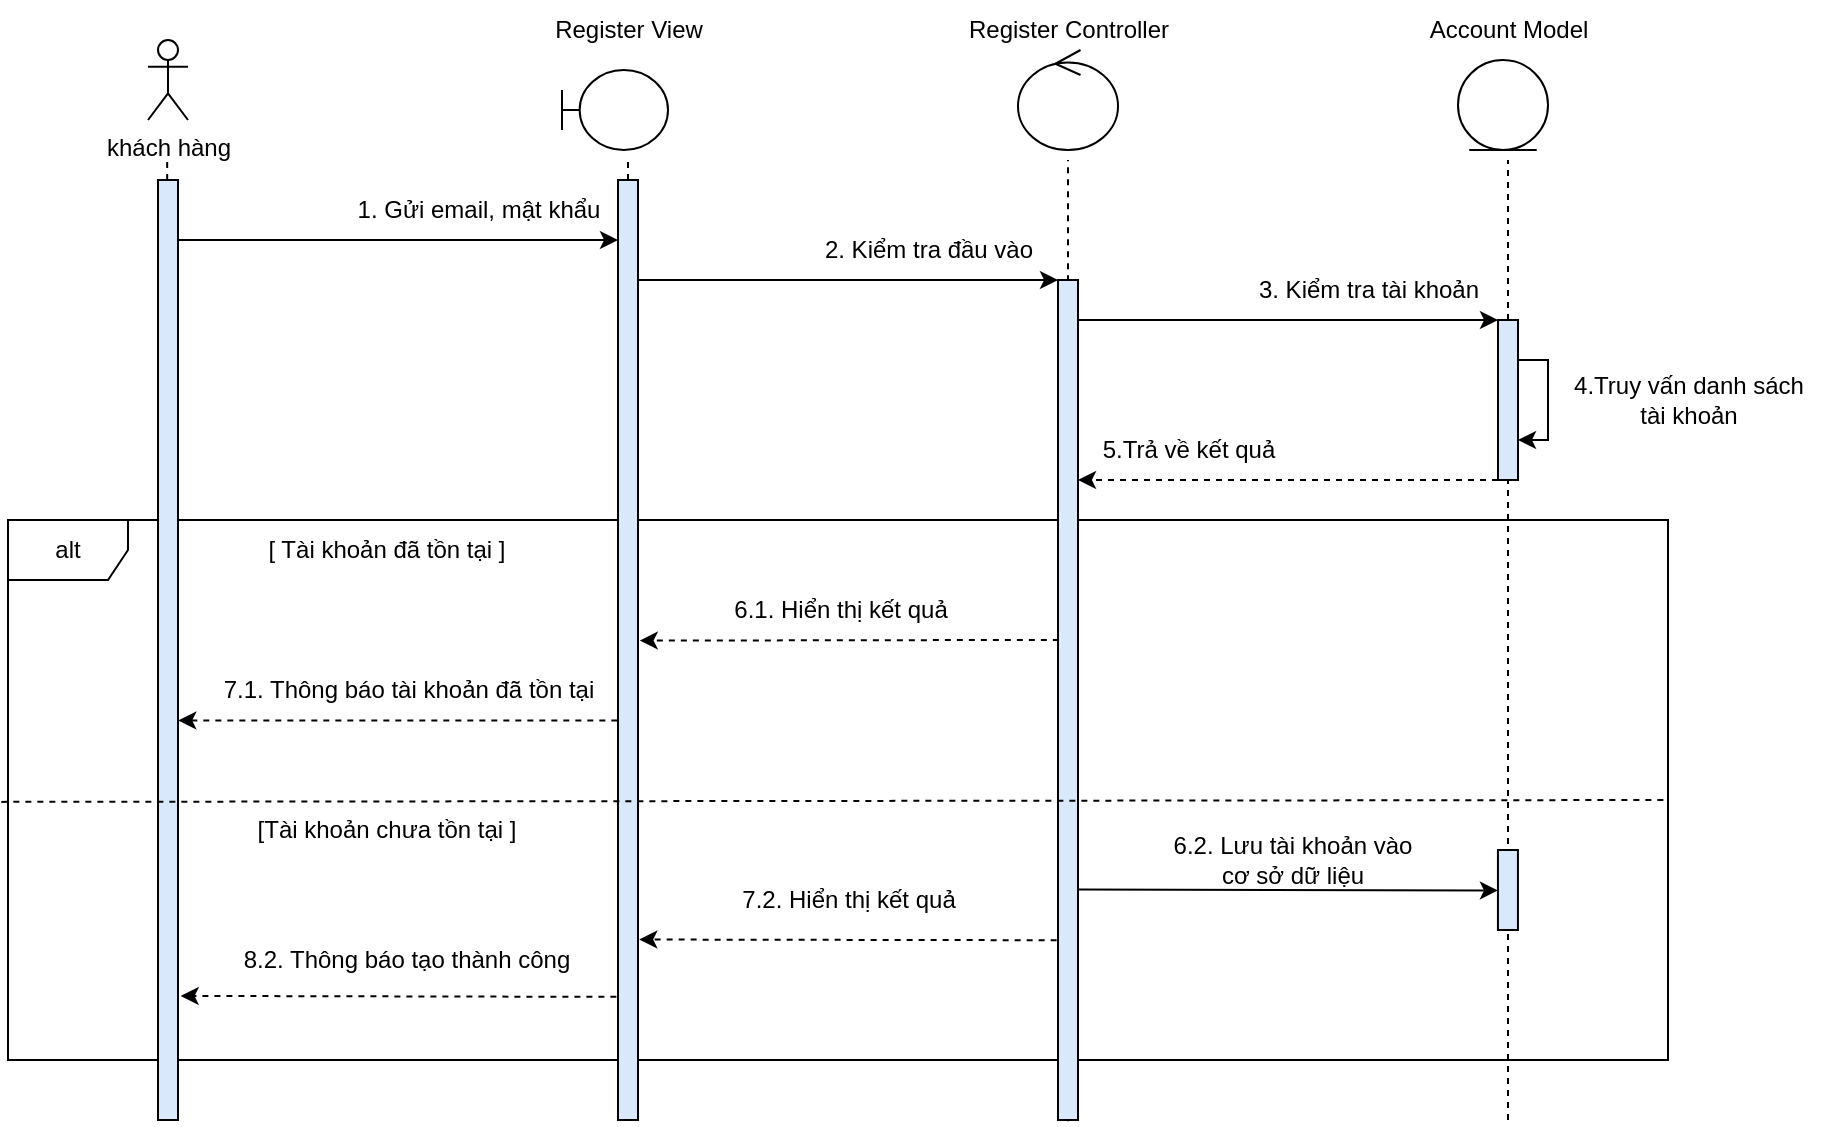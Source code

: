 <mxfile version="16.5.1" type="device"><diagram id="z_VHdsK_1W_BADC8lgrM" name="Trang-1"><mxGraphModel dx="1102" dy="905" grid="1" gridSize="10" guides="1" tooltips="1" connect="1" arrows="1" fold="1" page="1" pageScale="1" pageWidth="827" pageHeight="1169" math="0" shadow="0"><root><mxCell id="0"/><mxCell id="1" parent="0"/><mxCell id="eqnZCZFhORYawtK7Wv2o-11" value="alt" style="shape=umlFrame;whiteSpace=wrap;html=1;" parent="1" vertex="1"><mxGeometry x="120" y="380" width="830" height="270" as="geometry"/></mxCell><mxCell id="p_rDPZXUYWlEQr2ltq43-2" value="" style="endArrow=none;dashed=1;html=1;rounded=0;startArrow=none;" parent="1" target="p_rDPZXUYWlEQr2ltq43-1" edge="1"><mxGeometry width="50" height="50" relative="1" as="geometry"><mxPoint x="650" y="425" as="sourcePoint"/><mxPoint x="649.58" y="199.31" as="targetPoint"/></mxGeometry></mxCell><mxCell id="zVXsUELOUThDG5odVpI--1" value="khách hàng" style="shape=umlActor;verticalLabelPosition=bottom;verticalAlign=top;html=1;outlineConnect=0;" parent="1" vertex="1"><mxGeometry x="190" y="140" width="20" height="40" as="geometry"/></mxCell><mxCell id="zVXsUELOUThDG5odVpI--5" value="" style="endArrow=none;dashed=1;html=1;rounded=0;startArrow=none;" parent="1" source="zVXsUELOUThDG5odVpI--12" edge="1"><mxGeometry width="50" height="50" relative="1" as="geometry"><mxPoint x="199.58" y="590.693" as="sourcePoint"/><mxPoint x="199.58" y="200" as="targetPoint"/></mxGeometry></mxCell><mxCell id="zVXsUELOUThDG5odVpI--9" value="" style="endArrow=none;dashed=1;html=1;rounded=0;startArrow=none;exitX=0.5;exitY=0;exitDx=0;exitDy=0;" parent="1" source="0fo-RzMB1zCY1tvgjGVk-2" edge="1"><mxGeometry width="50" height="50" relative="1" as="geometry"><mxPoint x="429.767" y="220" as="sourcePoint"/><mxPoint x="430" y="200" as="targetPoint"/></mxGeometry></mxCell><mxCell id="zVXsUELOUThDG5odVpI--10" value="" style="endArrow=none;dashed=1;html=1;rounded=0;startArrow=none;" parent="1" edge="1"><mxGeometry width="50" height="50" relative="1" as="geometry"><mxPoint x="650" y="680.571" as="sourcePoint"/><mxPoint x="650" y="200" as="targetPoint"/></mxGeometry></mxCell><mxCell id="zVXsUELOUThDG5odVpI--11" value="" style="endArrow=none;dashed=1;html=1;rounded=0;startArrow=none;" parent="1" source="p_rDPZXUYWlEQr2ltq43-7" edge="1"><mxGeometry width="50" height="50" relative="1" as="geometry"><mxPoint x="869.58" y="590.693" as="sourcePoint"/><mxPoint x="870" y="200" as="targetPoint"/></mxGeometry></mxCell><mxCell id="zVXsUELOUThDG5odVpI--15" value="1. Gửi email, mật khẩu" style="text;html=1;align=center;verticalAlign=middle;resizable=0;points=[];autosize=1;strokeColor=none;fillColor=none;" parent="1" vertex="1"><mxGeometry x="285" y="210" width="140" height="30" as="geometry"/></mxCell><mxCell id="F9H3RyPnp7faruUlChQO-4" style="edgeStyle=orthogonalEdgeStyle;rounded=0;orthogonalLoop=1;jettySize=auto;html=1;" parent="1" source="p_rDPZXUYWlEQr2ltq43-1" target="p_rDPZXUYWlEQr2ltq43-7" edge="1"><mxGeometry relative="1" as="geometry"><Array as="points"><mxPoint x="710" y="280"/><mxPoint x="710" y="280"/></Array></mxGeometry></mxCell><mxCell id="p_rDPZXUYWlEQr2ltq43-1" value="" style="rounded=0;whiteSpace=wrap;html=1;fillColor=#DAE8FC;" parent="1" vertex="1"><mxGeometry x="645" y="260" width="10" height="420" as="geometry"/></mxCell><mxCell id="p_rDPZXUYWlEQr2ltq43-5" value="2. Kiểm tra đầu vào" style="text;html=1;align=center;verticalAlign=middle;resizable=0;points=[];autosize=1;strokeColor=none;fillColor=none;" parent="1" vertex="1"><mxGeometry x="515" y="230" width="130" height="30" as="geometry"/></mxCell><mxCell id="F9H3RyPnp7faruUlChQO-5" style="edgeStyle=orthogonalEdgeStyle;rounded=0;orthogonalLoop=1;jettySize=auto;html=1;dashed=1;" parent="1" source="p_rDPZXUYWlEQr2ltq43-7" target="p_rDPZXUYWlEQr2ltq43-1" edge="1"><mxGeometry relative="1" as="geometry"><Array as="points"><mxPoint x="810" y="360"/><mxPoint x="810" y="360"/></Array></mxGeometry></mxCell><mxCell id="p_rDPZXUYWlEQr2ltq43-7" value="" style="rounded=0;whiteSpace=wrap;html=1;fillColor=#DAE8FC;" parent="1" vertex="1"><mxGeometry x="865" y="280" width="10" height="80" as="geometry"/></mxCell><mxCell id="p_rDPZXUYWlEQr2ltq43-8" value="" style="endArrow=none;dashed=1;html=1;rounded=0;startArrow=none;" parent="1" target="p_rDPZXUYWlEQr2ltq43-7" edge="1"><mxGeometry width="50" height="50" relative="1" as="geometry"><mxPoint x="870" y="680" as="sourcePoint"/><mxPoint x="869.58" y="200" as="targetPoint"/></mxGeometry></mxCell><mxCell id="p_rDPZXUYWlEQr2ltq43-9" value="3. Kiểm tra tài khoản" style="text;html=1;align=center;verticalAlign=middle;resizable=0;points=[];autosize=1;strokeColor=none;fillColor=none;" parent="1" vertex="1"><mxGeometry x="735" y="250" width="130" height="30" as="geometry"/></mxCell><mxCell id="xUVnHDodCbHgwpAxGy5u-1" value="" style="shape=umlBoundary;whiteSpace=wrap;html=1;" parent="1" vertex="1"><mxGeometry x="397" y="155" width="53" height="40" as="geometry"/></mxCell><mxCell id="xUVnHDodCbHgwpAxGy5u-2" value="Register View" style="text;html=1;align=center;verticalAlign=middle;resizable=0;points=[];autosize=1;strokeColor=none;fillColor=none;" parent="1" vertex="1"><mxGeometry x="380" y="120" width="100" height="30" as="geometry"/></mxCell><mxCell id="xUVnHDodCbHgwpAxGy5u-4" value="Register Controller" style="text;html=1;align=center;verticalAlign=middle;resizable=0;points=[];autosize=1;strokeColor=none;fillColor=none;" parent="1" vertex="1"><mxGeometry x="590" y="125" width="120" height="20" as="geometry"/></mxCell><mxCell id="xUVnHDodCbHgwpAxGy5u-6" value="" style="ellipse;shape=umlControl;whiteSpace=wrap;html=1;" parent="1" vertex="1"><mxGeometry x="625" y="145" width="50" height="50" as="geometry"/></mxCell><mxCell id="xUVnHDodCbHgwpAxGy5u-7" value="Account Model" style="text;html=1;align=center;verticalAlign=middle;resizable=0;points=[];autosize=1;strokeColor=none;fillColor=none;" parent="1" vertex="1"><mxGeometry x="825" y="125" width="90" height="20" as="geometry"/></mxCell><mxCell id="8fvMgJJ8mBYAG2pXSt8O-1" value="" style="ellipse;shape=umlEntity;whiteSpace=wrap;html=1;" parent="1" vertex="1"><mxGeometry x="845" y="150" width="45" height="45" as="geometry"/></mxCell><mxCell id="8fvMgJJ8mBYAG2pXSt8O-6" value="5.Trả về kết quả" style="text;html=1;align=center;verticalAlign=middle;resizable=0;points=[];autosize=1;strokeColor=none;fillColor=none;" parent="1" vertex="1"><mxGeometry x="655" y="330" width="110" height="30" as="geometry"/></mxCell><mxCell id="8fvMgJJ8mBYAG2pXSt8O-9" value="4.Truy vấn danh sách&lt;br&gt;tài khoản" style="text;html=1;align=center;verticalAlign=middle;resizable=0;points=[];autosize=1;strokeColor=none;fillColor=none;" parent="1" vertex="1"><mxGeometry x="890" y="300" width="140" height="40" as="geometry"/></mxCell><mxCell id="8fvMgJJ8mBYAG2pXSt8O-19" value="" style="endArrow=classic;html=1;rounded=0;dashed=1;exitX=-0.033;exitY=0.575;exitDx=0;exitDy=0;entryX=1.014;entryY=0.575;entryDx=0;entryDy=0;entryPerimeter=0;exitPerimeter=0;" parent="1" source="0fo-RzMB1zCY1tvgjGVk-2" target="zVXsUELOUThDG5odVpI--12" edge="1"><mxGeometry width="50" height="50" relative="1" as="geometry"><mxPoint x="425" y="455.0" as="sourcePoint"/><mxPoint x="204.93" y="454.95" as="targetPoint"/></mxGeometry></mxCell><mxCell id="0fo-RzMB1zCY1tvgjGVk-4" value="" style="endArrow=classic;html=1;rounded=0;exitX=-0.068;exitY=0.786;exitDx=0;exitDy=0;entryX=1.064;entryY=0.808;entryDx=0;entryDy=0;dashed=1;exitPerimeter=0;entryPerimeter=0;" parent="1" source="p_rDPZXUYWlEQr2ltq43-1" target="0fo-RzMB1zCY1tvgjGVk-2" edge="1"><mxGeometry width="50" height="50" relative="1" as="geometry"><mxPoint x="645" y="560" as="sourcePoint"/><mxPoint x="435" y="560.0" as="targetPoint"/></mxGeometry></mxCell><mxCell id="0fo-RzMB1zCY1tvgjGVk-6" value="" style="endArrow=classic;html=1;rounded=0;dashed=1;entryX=1.133;entryY=0.868;entryDx=0;entryDy=0;entryPerimeter=0;exitX=-0.08;exitY=0.869;exitDx=0;exitDy=0;exitPerimeter=0;" parent="1" source="0fo-RzMB1zCY1tvgjGVk-2" target="zVXsUELOUThDG5odVpI--12" edge="1"><mxGeometry width="50" height="50" relative="1" as="geometry"><mxPoint x="420" y="618" as="sourcePoint"/><mxPoint x="205.2" y="573.86" as="targetPoint"/></mxGeometry></mxCell><mxCell id="F9H3RyPnp7faruUlChQO-3" style="edgeStyle=orthogonalEdgeStyle;rounded=0;orthogonalLoop=1;jettySize=auto;html=1;" parent="1" source="0fo-RzMB1zCY1tvgjGVk-2" target="p_rDPZXUYWlEQr2ltq43-1" edge="1"><mxGeometry relative="1" as="geometry"><Array as="points"><mxPoint x="540" y="260"/><mxPoint x="540" y="260"/></Array></mxGeometry></mxCell><mxCell id="0fo-RzMB1zCY1tvgjGVk-2" value="" style="rounded=0;whiteSpace=wrap;html=1;fillColor=#DAE8FC;" parent="1" vertex="1"><mxGeometry x="425" y="210" width="10" height="470" as="geometry"/></mxCell><mxCell id="F9H3RyPnp7faruUlChQO-2" style="edgeStyle=orthogonalEdgeStyle;rounded=0;orthogonalLoop=1;jettySize=auto;html=1;" parent="1" source="zVXsUELOUThDG5odVpI--12" target="0fo-RzMB1zCY1tvgjGVk-2" edge="1"><mxGeometry relative="1" as="geometry"><Array as="points"><mxPoint x="320" y="240"/><mxPoint x="320" y="240"/></Array></mxGeometry></mxCell><mxCell id="zVXsUELOUThDG5odVpI--12" value="" style="rounded=0;whiteSpace=wrap;html=1;fillColor=#DAE8FC;" parent="1" vertex="1"><mxGeometry x="195" y="210" width="10" height="470" as="geometry"/></mxCell><mxCell id="8fvMgJJ8mBYAG2pXSt8O-25" value="" style="endArrow=classic;html=1;rounded=0;exitX=0.043;exitY=0.374;exitDx=0;exitDy=0;dashed=1;exitPerimeter=0;entryX=1.087;entryY=0.49;entryDx=0;entryDy=0;entryPerimeter=0;" parent="1" target="0fo-RzMB1zCY1tvgjGVk-2" edge="1"><mxGeometry width="50" height="50" relative="1" as="geometry"><mxPoint x="645.43" y="439.96" as="sourcePoint"/><mxPoint x="440" y="440" as="targetPoint"/></mxGeometry></mxCell><mxCell id="F9H3RyPnp7faruUlChQO-7" style="edgeStyle=orthogonalEdgeStyle;rounded=0;orthogonalLoop=1;jettySize=auto;html=1;" parent="1" source="p_rDPZXUYWlEQr2ltq43-7" target="p_rDPZXUYWlEQr2ltq43-7" edge="1"><mxGeometry relative="1" as="geometry"><Array as="points"><mxPoint x="890" y="300"/></Array></mxGeometry></mxCell><mxCell id="8fvMgJJ8mBYAG2pXSt8O-14" value="[ Tài khoản đã tồn tại ]" style="text;html=1;align=center;verticalAlign=middle;resizable=0;points=[];autosize=1;strokeColor=none;fillColor=none;" parent="1" vertex="1"><mxGeometry x="239" y="380" width="140" height="30" as="geometry"/></mxCell><mxCell id="8fvMgJJ8mBYAG2pXSt8O-20" value="7.1. Thông báo tài khoản đã tồn tại" style="text;html=1;align=center;verticalAlign=middle;resizable=0;points=[];autosize=1;strokeColor=none;fillColor=none;" parent="1" vertex="1"><mxGeometry x="215" y="450" width="210" height="30" as="geometry"/></mxCell><mxCell id="8fvMgJJ8mBYAG2pXSt8O-26" value="6.1. Hiển thị kết quả" style="text;html=1;align=center;verticalAlign=middle;resizable=0;points=[];autosize=1;strokeColor=none;fillColor=none;" parent="1" vertex="1"><mxGeometry x="470.52" y="410" width="130" height="30" as="geometry"/></mxCell><mxCell id="8fvMgJJ8mBYAG2pXSt8O-27" value="[Tài khoản chưa tồn tại ]" style="text;html=1;align=center;verticalAlign=middle;resizable=0;points=[];autosize=1;strokeColor=none;fillColor=none;" parent="1" vertex="1"><mxGeometry x="234" y="520" width="150" height="30" as="geometry"/></mxCell><mxCell id="eqnZCZFhORYawtK7Wv2o-14" value="" style="endArrow=none;dashed=1;html=1;rounded=0;exitX=-0.004;exitY=0.522;exitDx=0;exitDy=0;exitPerimeter=0;" parent="1" source="eqnZCZFhORYawtK7Wv2o-11" edge="1"><mxGeometry width="50" height="50" relative="1" as="geometry"><mxPoint x="420" y="600" as="sourcePoint"/><mxPoint x="950" y="520" as="targetPoint"/></mxGeometry></mxCell><mxCell id="F9H3RyPnp7faruUlChQO-10" value="" style="html=1;points=[];perimeter=orthogonalPerimeter;fillColor=#dae8fc;strokeColor=#000000;" parent="1" vertex="1"><mxGeometry x="864.97" y="545" width="10" height="40" as="geometry"/></mxCell><mxCell id="8fvMgJJ8mBYAG2pXSt8O-35" value="" style="endArrow=classic;html=1;rounded=0;exitX=0.989;exitY=0.147;exitDx=0;exitDy=0;entryX=-0.014;entryY=0.159;entryDx=0;entryDy=0;exitPerimeter=0;entryPerimeter=0;" parent="1" edge="1"><mxGeometry width="50" height="50" relative="1" as="geometry"><mxPoint x="655.0" y="564.76" as="sourcePoint"/><mxPoint x="864.97" y="565.24" as="targetPoint"/><Array as="points"/></mxGeometry></mxCell><mxCell id="8fvMgJJ8mBYAG2pXSt8O-36" value="6.2. Lưu tài khoản vào &lt;br&gt;cơ sở dữ liệu" style="text;html=1;align=center;verticalAlign=middle;resizable=0;points=[];autosize=1;strokeColor=none;fillColor=none;" parent="1" vertex="1"><mxGeometry x="697" y="535" width="130" height="30" as="geometry"/></mxCell><mxCell id="0fo-RzMB1zCY1tvgjGVk-5" value="7.2. Hiển thị kết quả" style="text;html=1;align=center;verticalAlign=middle;resizable=0;points=[];autosize=1;strokeColor=none;fillColor=none;" parent="1" vertex="1"><mxGeometry x="475" y="555" width="130" height="30" as="geometry"/></mxCell><mxCell id="0fo-RzMB1zCY1tvgjGVk-9" value="8.2. Thông báo tạo thành công" style="text;html=1;align=center;verticalAlign=middle;resizable=0;points=[];autosize=1;strokeColor=none;fillColor=none;" parent="1" vertex="1"><mxGeometry x="224" y="585" width="190" height="30" as="geometry"/></mxCell></root></mxGraphModel></diagram></mxfile>